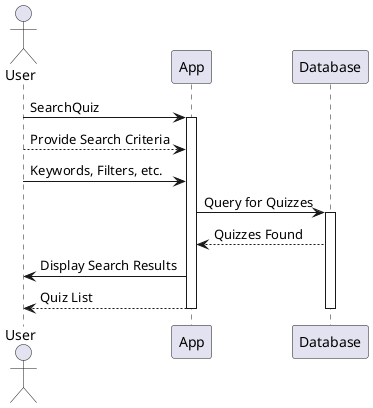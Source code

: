 @startuml SearchQuizSequence
actor User
User -> App: SearchQuiz
activate App

User --> App: Provide Search Criteria
User -> App: Keywords, Filters, etc.

App -> Database: Query for Quizzes
activate Database
App <-- Database: Quizzes Found
App -> User: Display Search Results
User <-- App: Quiz List

deactivate Database
deactivate App
@enduml